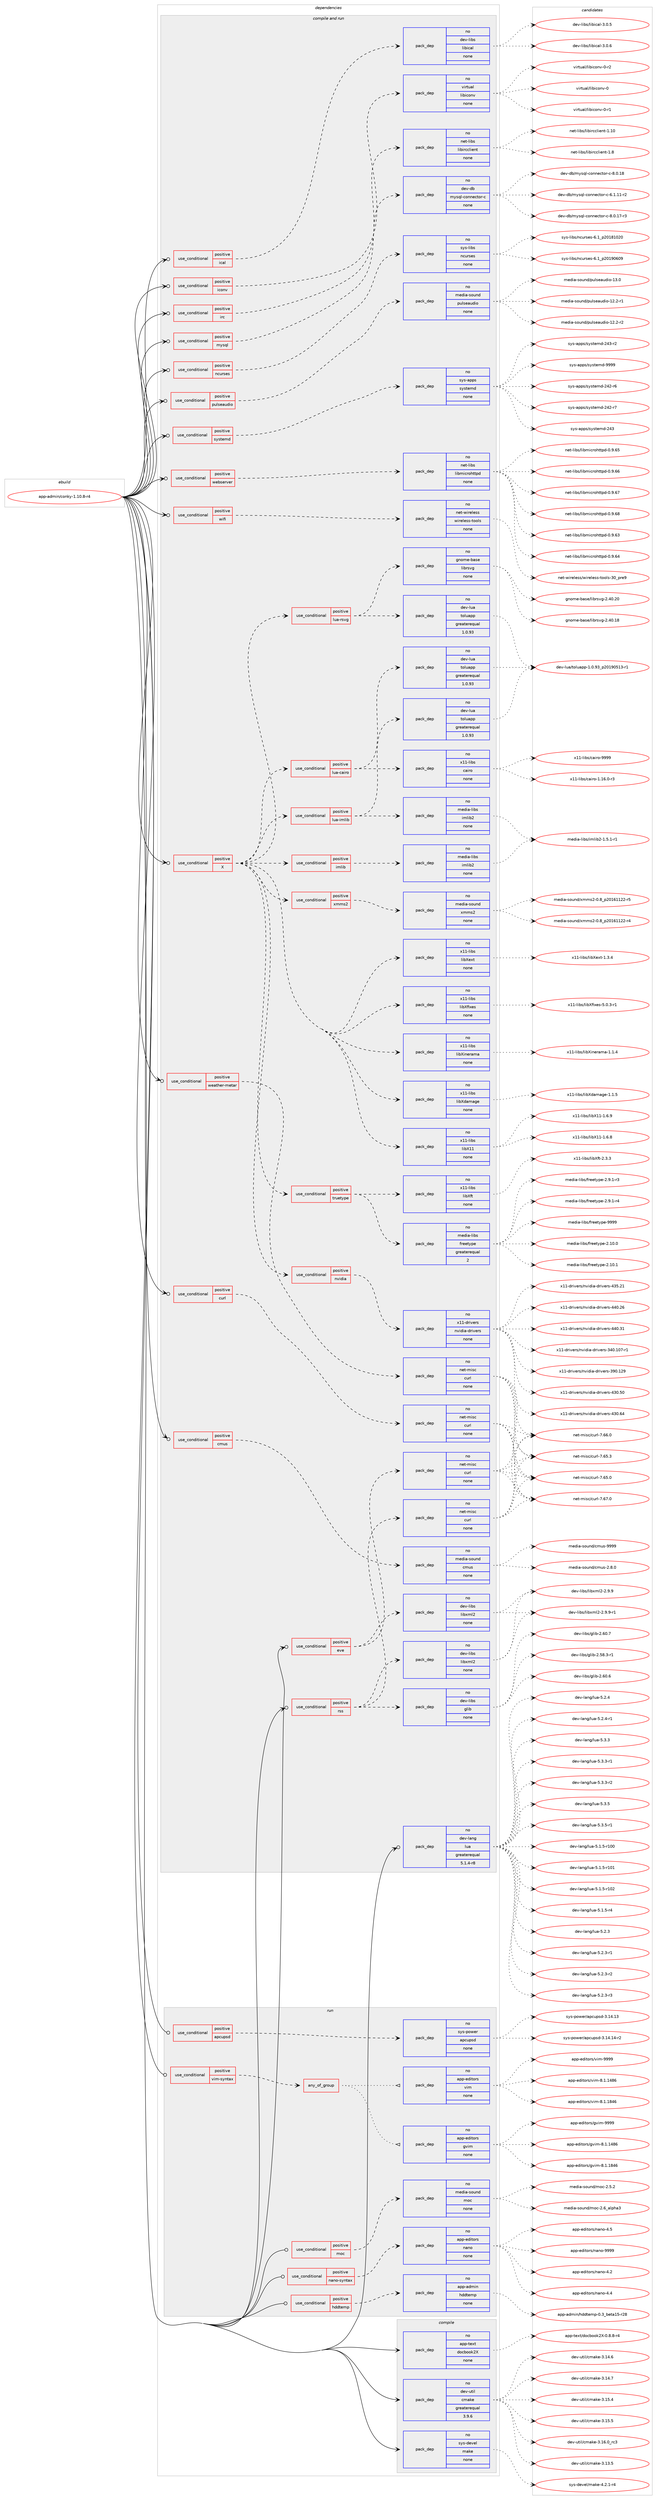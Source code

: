digraph prolog {

# *************
# Graph options
# *************

newrank=true;
concentrate=true;
compound=true;
graph [rankdir=LR,fontname=Helvetica,fontsize=10,ranksep=1.5];#, ranksep=2.5, nodesep=0.2];
edge  [arrowhead=vee];
node  [fontname=Helvetica,fontsize=10];

# **********
# The ebuild
# **********

subgraph cluster_leftcol {
color=gray;
rank=same;
label=<<i>ebuild</i>>;
id [label="app-admin/conky-1.10.8-r4", color=red, width=4, href="../app-admin/conky-1.10.8-r4.svg"];
}

# ****************
# The dependencies
# ****************

subgraph cluster_midcol {
color=gray;
label=<<i>dependencies</i>>;
subgraph cluster_compile {
fillcolor="#eeeeee";
style=filled;
label=<<i>compile</i>>;
subgraph pack346598 {
dependency465813 [label=<<TABLE BORDER="0" CELLBORDER="1" CELLSPACING="0" CELLPADDING="4" WIDTH="220"><TR><TD ROWSPAN="6" CELLPADDING="30">pack_dep</TD></TR><TR><TD WIDTH="110">no</TD></TR><TR><TD>app-text</TD></TR><TR><TD>docbook2X</TD></TR><TR><TD>none</TD></TR><TR><TD></TD></TR></TABLE>>, shape=none, color=blue];
}
id:e -> dependency465813:w [weight=20,style="solid",arrowhead="vee"];
subgraph pack346599 {
dependency465814 [label=<<TABLE BORDER="0" CELLBORDER="1" CELLSPACING="0" CELLPADDING="4" WIDTH="220"><TR><TD ROWSPAN="6" CELLPADDING="30">pack_dep</TD></TR><TR><TD WIDTH="110">no</TD></TR><TR><TD>dev-util</TD></TR><TR><TD>cmake</TD></TR><TR><TD>greaterequal</TD></TR><TR><TD>3.9.6</TD></TR></TABLE>>, shape=none, color=blue];
}
id:e -> dependency465814:w [weight=20,style="solid",arrowhead="vee"];
subgraph pack346600 {
dependency465815 [label=<<TABLE BORDER="0" CELLBORDER="1" CELLSPACING="0" CELLPADDING="4" WIDTH="220"><TR><TD ROWSPAN="6" CELLPADDING="30">pack_dep</TD></TR><TR><TD WIDTH="110">no</TD></TR><TR><TD>sys-devel</TD></TR><TR><TD>make</TD></TR><TR><TD>none</TD></TR><TR><TD></TD></TR></TABLE>>, shape=none, color=blue];
}
id:e -> dependency465815:w [weight=20,style="solid",arrowhead="vee"];
}
subgraph cluster_compileandrun {
fillcolor="#eeeeee";
style=filled;
label=<<i>compile and run</i>>;
subgraph cond110745 {
dependency465816 [label=<<TABLE BORDER="0" CELLBORDER="1" CELLSPACING="0" CELLPADDING="4"><TR><TD ROWSPAN="3" CELLPADDING="10">use_conditional</TD></TR><TR><TD>positive</TD></TR><TR><TD>X</TD></TR></TABLE>>, shape=none, color=red];
subgraph cond110746 {
dependency465817 [label=<<TABLE BORDER="0" CELLBORDER="1" CELLSPACING="0" CELLPADDING="4"><TR><TD ROWSPAN="3" CELLPADDING="10">use_conditional</TD></TR><TR><TD>positive</TD></TR><TR><TD>imlib</TD></TR></TABLE>>, shape=none, color=red];
subgraph pack346601 {
dependency465818 [label=<<TABLE BORDER="0" CELLBORDER="1" CELLSPACING="0" CELLPADDING="4" WIDTH="220"><TR><TD ROWSPAN="6" CELLPADDING="30">pack_dep</TD></TR><TR><TD WIDTH="110">no</TD></TR><TR><TD>media-libs</TD></TR><TR><TD>imlib2</TD></TR><TR><TD>none</TD></TR><TR><TD></TD></TR></TABLE>>, shape=none, color=blue];
}
dependency465817:e -> dependency465818:w [weight=20,style="dashed",arrowhead="vee"];
}
dependency465816:e -> dependency465817:w [weight=20,style="dashed",arrowhead="vee"];
subgraph cond110747 {
dependency465819 [label=<<TABLE BORDER="0" CELLBORDER="1" CELLSPACING="0" CELLPADDING="4"><TR><TD ROWSPAN="3" CELLPADDING="10">use_conditional</TD></TR><TR><TD>positive</TD></TR><TR><TD>lua-cairo</TD></TR></TABLE>>, shape=none, color=red];
subgraph pack346602 {
dependency465820 [label=<<TABLE BORDER="0" CELLBORDER="1" CELLSPACING="0" CELLPADDING="4" WIDTH="220"><TR><TD ROWSPAN="6" CELLPADDING="30">pack_dep</TD></TR><TR><TD WIDTH="110">no</TD></TR><TR><TD>dev-lua</TD></TR><TR><TD>toluapp</TD></TR><TR><TD>greaterequal</TD></TR><TR><TD>1.0.93</TD></TR></TABLE>>, shape=none, color=blue];
}
dependency465819:e -> dependency465820:w [weight=20,style="dashed",arrowhead="vee"];
subgraph pack346603 {
dependency465821 [label=<<TABLE BORDER="0" CELLBORDER="1" CELLSPACING="0" CELLPADDING="4" WIDTH="220"><TR><TD ROWSPAN="6" CELLPADDING="30">pack_dep</TD></TR><TR><TD WIDTH="110">no</TD></TR><TR><TD>x11-libs</TD></TR><TR><TD>cairo</TD></TR><TR><TD>none</TD></TR><TR><TD></TD></TR></TABLE>>, shape=none, color=blue];
}
dependency465819:e -> dependency465821:w [weight=20,style="dashed",arrowhead="vee"];
}
dependency465816:e -> dependency465819:w [weight=20,style="dashed",arrowhead="vee"];
subgraph cond110748 {
dependency465822 [label=<<TABLE BORDER="0" CELLBORDER="1" CELLSPACING="0" CELLPADDING="4"><TR><TD ROWSPAN="3" CELLPADDING="10">use_conditional</TD></TR><TR><TD>positive</TD></TR><TR><TD>lua-imlib</TD></TR></TABLE>>, shape=none, color=red];
subgraph pack346604 {
dependency465823 [label=<<TABLE BORDER="0" CELLBORDER="1" CELLSPACING="0" CELLPADDING="4" WIDTH="220"><TR><TD ROWSPAN="6" CELLPADDING="30">pack_dep</TD></TR><TR><TD WIDTH="110">no</TD></TR><TR><TD>dev-lua</TD></TR><TR><TD>toluapp</TD></TR><TR><TD>greaterequal</TD></TR><TR><TD>1.0.93</TD></TR></TABLE>>, shape=none, color=blue];
}
dependency465822:e -> dependency465823:w [weight=20,style="dashed",arrowhead="vee"];
subgraph pack346605 {
dependency465824 [label=<<TABLE BORDER="0" CELLBORDER="1" CELLSPACING="0" CELLPADDING="4" WIDTH="220"><TR><TD ROWSPAN="6" CELLPADDING="30">pack_dep</TD></TR><TR><TD WIDTH="110">no</TD></TR><TR><TD>media-libs</TD></TR><TR><TD>imlib2</TD></TR><TR><TD>none</TD></TR><TR><TD></TD></TR></TABLE>>, shape=none, color=blue];
}
dependency465822:e -> dependency465824:w [weight=20,style="dashed",arrowhead="vee"];
}
dependency465816:e -> dependency465822:w [weight=20,style="dashed",arrowhead="vee"];
subgraph cond110749 {
dependency465825 [label=<<TABLE BORDER="0" CELLBORDER="1" CELLSPACING="0" CELLPADDING="4"><TR><TD ROWSPAN="3" CELLPADDING="10">use_conditional</TD></TR><TR><TD>positive</TD></TR><TR><TD>lua-rsvg</TD></TR></TABLE>>, shape=none, color=red];
subgraph pack346606 {
dependency465826 [label=<<TABLE BORDER="0" CELLBORDER="1" CELLSPACING="0" CELLPADDING="4" WIDTH="220"><TR><TD ROWSPAN="6" CELLPADDING="30">pack_dep</TD></TR><TR><TD WIDTH="110">no</TD></TR><TR><TD>dev-lua</TD></TR><TR><TD>toluapp</TD></TR><TR><TD>greaterequal</TD></TR><TR><TD>1.0.93</TD></TR></TABLE>>, shape=none, color=blue];
}
dependency465825:e -> dependency465826:w [weight=20,style="dashed",arrowhead="vee"];
subgraph pack346607 {
dependency465827 [label=<<TABLE BORDER="0" CELLBORDER="1" CELLSPACING="0" CELLPADDING="4" WIDTH="220"><TR><TD ROWSPAN="6" CELLPADDING="30">pack_dep</TD></TR><TR><TD WIDTH="110">no</TD></TR><TR><TD>gnome-base</TD></TR><TR><TD>librsvg</TD></TR><TR><TD>none</TD></TR><TR><TD></TD></TR></TABLE>>, shape=none, color=blue];
}
dependency465825:e -> dependency465827:w [weight=20,style="dashed",arrowhead="vee"];
}
dependency465816:e -> dependency465825:w [weight=20,style="dashed",arrowhead="vee"];
subgraph cond110750 {
dependency465828 [label=<<TABLE BORDER="0" CELLBORDER="1" CELLSPACING="0" CELLPADDING="4"><TR><TD ROWSPAN="3" CELLPADDING="10">use_conditional</TD></TR><TR><TD>positive</TD></TR><TR><TD>nvidia</TD></TR></TABLE>>, shape=none, color=red];
subgraph pack346608 {
dependency465829 [label=<<TABLE BORDER="0" CELLBORDER="1" CELLSPACING="0" CELLPADDING="4" WIDTH="220"><TR><TD ROWSPAN="6" CELLPADDING="30">pack_dep</TD></TR><TR><TD WIDTH="110">no</TD></TR><TR><TD>x11-drivers</TD></TR><TR><TD>nvidia-drivers</TD></TR><TR><TD>none</TD></TR><TR><TD></TD></TR></TABLE>>, shape=none, color=blue];
}
dependency465828:e -> dependency465829:w [weight=20,style="dashed",arrowhead="vee"];
}
dependency465816:e -> dependency465828:w [weight=20,style="dashed",arrowhead="vee"];
subgraph cond110751 {
dependency465830 [label=<<TABLE BORDER="0" CELLBORDER="1" CELLSPACING="0" CELLPADDING="4"><TR><TD ROWSPAN="3" CELLPADDING="10">use_conditional</TD></TR><TR><TD>positive</TD></TR><TR><TD>truetype</TD></TR></TABLE>>, shape=none, color=red];
subgraph pack346609 {
dependency465831 [label=<<TABLE BORDER="0" CELLBORDER="1" CELLSPACING="0" CELLPADDING="4" WIDTH="220"><TR><TD ROWSPAN="6" CELLPADDING="30">pack_dep</TD></TR><TR><TD WIDTH="110">no</TD></TR><TR><TD>x11-libs</TD></TR><TR><TD>libXft</TD></TR><TR><TD>none</TD></TR><TR><TD></TD></TR></TABLE>>, shape=none, color=blue];
}
dependency465830:e -> dependency465831:w [weight=20,style="dashed",arrowhead="vee"];
subgraph pack346610 {
dependency465832 [label=<<TABLE BORDER="0" CELLBORDER="1" CELLSPACING="0" CELLPADDING="4" WIDTH="220"><TR><TD ROWSPAN="6" CELLPADDING="30">pack_dep</TD></TR><TR><TD WIDTH="110">no</TD></TR><TR><TD>media-libs</TD></TR><TR><TD>freetype</TD></TR><TR><TD>greaterequal</TD></TR><TR><TD>2</TD></TR></TABLE>>, shape=none, color=blue];
}
dependency465830:e -> dependency465832:w [weight=20,style="dashed",arrowhead="vee"];
}
dependency465816:e -> dependency465830:w [weight=20,style="dashed",arrowhead="vee"];
subgraph pack346611 {
dependency465833 [label=<<TABLE BORDER="0" CELLBORDER="1" CELLSPACING="0" CELLPADDING="4" WIDTH="220"><TR><TD ROWSPAN="6" CELLPADDING="30">pack_dep</TD></TR><TR><TD WIDTH="110">no</TD></TR><TR><TD>x11-libs</TD></TR><TR><TD>libX11</TD></TR><TR><TD>none</TD></TR><TR><TD></TD></TR></TABLE>>, shape=none, color=blue];
}
dependency465816:e -> dependency465833:w [weight=20,style="dashed",arrowhead="vee"];
subgraph pack346612 {
dependency465834 [label=<<TABLE BORDER="0" CELLBORDER="1" CELLSPACING="0" CELLPADDING="4" WIDTH="220"><TR><TD ROWSPAN="6" CELLPADDING="30">pack_dep</TD></TR><TR><TD WIDTH="110">no</TD></TR><TR><TD>x11-libs</TD></TR><TR><TD>libXdamage</TD></TR><TR><TD>none</TD></TR><TR><TD></TD></TR></TABLE>>, shape=none, color=blue];
}
dependency465816:e -> dependency465834:w [weight=20,style="dashed",arrowhead="vee"];
subgraph pack346613 {
dependency465835 [label=<<TABLE BORDER="0" CELLBORDER="1" CELLSPACING="0" CELLPADDING="4" WIDTH="220"><TR><TD ROWSPAN="6" CELLPADDING="30">pack_dep</TD></TR><TR><TD WIDTH="110">no</TD></TR><TR><TD>x11-libs</TD></TR><TR><TD>libXinerama</TD></TR><TR><TD>none</TD></TR><TR><TD></TD></TR></TABLE>>, shape=none, color=blue];
}
dependency465816:e -> dependency465835:w [weight=20,style="dashed",arrowhead="vee"];
subgraph pack346614 {
dependency465836 [label=<<TABLE BORDER="0" CELLBORDER="1" CELLSPACING="0" CELLPADDING="4" WIDTH="220"><TR><TD ROWSPAN="6" CELLPADDING="30">pack_dep</TD></TR><TR><TD WIDTH="110">no</TD></TR><TR><TD>x11-libs</TD></TR><TR><TD>libXfixes</TD></TR><TR><TD>none</TD></TR><TR><TD></TD></TR></TABLE>>, shape=none, color=blue];
}
dependency465816:e -> dependency465836:w [weight=20,style="dashed",arrowhead="vee"];
subgraph pack346615 {
dependency465837 [label=<<TABLE BORDER="0" CELLBORDER="1" CELLSPACING="0" CELLPADDING="4" WIDTH="220"><TR><TD ROWSPAN="6" CELLPADDING="30">pack_dep</TD></TR><TR><TD WIDTH="110">no</TD></TR><TR><TD>x11-libs</TD></TR><TR><TD>libXext</TD></TR><TR><TD>none</TD></TR><TR><TD></TD></TR></TABLE>>, shape=none, color=blue];
}
dependency465816:e -> dependency465837:w [weight=20,style="dashed",arrowhead="vee"];
subgraph cond110752 {
dependency465838 [label=<<TABLE BORDER="0" CELLBORDER="1" CELLSPACING="0" CELLPADDING="4"><TR><TD ROWSPAN="3" CELLPADDING="10">use_conditional</TD></TR><TR><TD>positive</TD></TR><TR><TD>xmms2</TD></TR></TABLE>>, shape=none, color=red];
subgraph pack346616 {
dependency465839 [label=<<TABLE BORDER="0" CELLBORDER="1" CELLSPACING="0" CELLPADDING="4" WIDTH="220"><TR><TD ROWSPAN="6" CELLPADDING="30">pack_dep</TD></TR><TR><TD WIDTH="110">no</TD></TR><TR><TD>media-sound</TD></TR><TR><TD>xmms2</TD></TR><TR><TD>none</TD></TR><TR><TD></TD></TR></TABLE>>, shape=none, color=blue];
}
dependency465838:e -> dependency465839:w [weight=20,style="dashed",arrowhead="vee"];
}
dependency465816:e -> dependency465838:w [weight=20,style="dashed",arrowhead="vee"];
}
id:e -> dependency465816:w [weight=20,style="solid",arrowhead="odotvee"];
subgraph cond110753 {
dependency465840 [label=<<TABLE BORDER="0" CELLBORDER="1" CELLSPACING="0" CELLPADDING="4"><TR><TD ROWSPAN="3" CELLPADDING="10">use_conditional</TD></TR><TR><TD>positive</TD></TR><TR><TD>cmus</TD></TR></TABLE>>, shape=none, color=red];
subgraph pack346617 {
dependency465841 [label=<<TABLE BORDER="0" CELLBORDER="1" CELLSPACING="0" CELLPADDING="4" WIDTH="220"><TR><TD ROWSPAN="6" CELLPADDING="30">pack_dep</TD></TR><TR><TD WIDTH="110">no</TD></TR><TR><TD>media-sound</TD></TR><TR><TD>cmus</TD></TR><TR><TD>none</TD></TR><TR><TD></TD></TR></TABLE>>, shape=none, color=blue];
}
dependency465840:e -> dependency465841:w [weight=20,style="dashed",arrowhead="vee"];
}
id:e -> dependency465840:w [weight=20,style="solid",arrowhead="odotvee"];
subgraph cond110754 {
dependency465842 [label=<<TABLE BORDER="0" CELLBORDER="1" CELLSPACING="0" CELLPADDING="4"><TR><TD ROWSPAN="3" CELLPADDING="10">use_conditional</TD></TR><TR><TD>positive</TD></TR><TR><TD>curl</TD></TR></TABLE>>, shape=none, color=red];
subgraph pack346618 {
dependency465843 [label=<<TABLE BORDER="0" CELLBORDER="1" CELLSPACING="0" CELLPADDING="4" WIDTH="220"><TR><TD ROWSPAN="6" CELLPADDING="30">pack_dep</TD></TR><TR><TD WIDTH="110">no</TD></TR><TR><TD>net-misc</TD></TR><TR><TD>curl</TD></TR><TR><TD>none</TD></TR><TR><TD></TD></TR></TABLE>>, shape=none, color=blue];
}
dependency465842:e -> dependency465843:w [weight=20,style="dashed",arrowhead="vee"];
}
id:e -> dependency465842:w [weight=20,style="solid",arrowhead="odotvee"];
subgraph cond110755 {
dependency465844 [label=<<TABLE BORDER="0" CELLBORDER="1" CELLSPACING="0" CELLPADDING="4"><TR><TD ROWSPAN="3" CELLPADDING="10">use_conditional</TD></TR><TR><TD>positive</TD></TR><TR><TD>eve</TD></TR></TABLE>>, shape=none, color=red];
subgraph pack346619 {
dependency465845 [label=<<TABLE BORDER="0" CELLBORDER="1" CELLSPACING="0" CELLPADDING="4" WIDTH="220"><TR><TD ROWSPAN="6" CELLPADDING="30">pack_dep</TD></TR><TR><TD WIDTH="110">no</TD></TR><TR><TD>net-misc</TD></TR><TR><TD>curl</TD></TR><TR><TD>none</TD></TR><TR><TD></TD></TR></TABLE>>, shape=none, color=blue];
}
dependency465844:e -> dependency465845:w [weight=20,style="dashed",arrowhead="vee"];
subgraph pack346620 {
dependency465846 [label=<<TABLE BORDER="0" CELLBORDER="1" CELLSPACING="0" CELLPADDING="4" WIDTH="220"><TR><TD ROWSPAN="6" CELLPADDING="30">pack_dep</TD></TR><TR><TD WIDTH="110">no</TD></TR><TR><TD>dev-libs</TD></TR><TR><TD>libxml2</TD></TR><TR><TD>none</TD></TR><TR><TD></TD></TR></TABLE>>, shape=none, color=blue];
}
dependency465844:e -> dependency465846:w [weight=20,style="dashed",arrowhead="vee"];
}
id:e -> dependency465844:w [weight=20,style="solid",arrowhead="odotvee"];
subgraph cond110756 {
dependency465847 [label=<<TABLE BORDER="0" CELLBORDER="1" CELLSPACING="0" CELLPADDING="4"><TR><TD ROWSPAN="3" CELLPADDING="10">use_conditional</TD></TR><TR><TD>positive</TD></TR><TR><TD>ical</TD></TR></TABLE>>, shape=none, color=red];
subgraph pack346621 {
dependency465848 [label=<<TABLE BORDER="0" CELLBORDER="1" CELLSPACING="0" CELLPADDING="4" WIDTH="220"><TR><TD ROWSPAN="6" CELLPADDING="30">pack_dep</TD></TR><TR><TD WIDTH="110">no</TD></TR><TR><TD>dev-libs</TD></TR><TR><TD>libical</TD></TR><TR><TD>none</TD></TR><TR><TD></TD></TR></TABLE>>, shape=none, color=blue];
}
dependency465847:e -> dependency465848:w [weight=20,style="dashed",arrowhead="vee"];
}
id:e -> dependency465847:w [weight=20,style="solid",arrowhead="odotvee"];
subgraph cond110757 {
dependency465849 [label=<<TABLE BORDER="0" CELLBORDER="1" CELLSPACING="0" CELLPADDING="4"><TR><TD ROWSPAN="3" CELLPADDING="10">use_conditional</TD></TR><TR><TD>positive</TD></TR><TR><TD>iconv</TD></TR></TABLE>>, shape=none, color=red];
subgraph pack346622 {
dependency465850 [label=<<TABLE BORDER="0" CELLBORDER="1" CELLSPACING="0" CELLPADDING="4" WIDTH="220"><TR><TD ROWSPAN="6" CELLPADDING="30">pack_dep</TD></TR><TR><TD WIDTH="110">no</TD></TR><TR><TD>virtual</TD></TR><TR><TD>libiconv</TD></TR><TR><TD>none</TD></TR><TR><TD></TD></TR></TABLE>>, shape=none, color=blue];
}
dependency465849:e -> dependency465850:w [weight=20,style="dashed",arrowhead="vee"];
}
id:e -> dependency465849:w [weight=20,style="solid",arrowhead="odotvee"];
subgraph cond110758 {
dependency465851 [label=<<TABLE BORDER="0" CELLBORDER="1" CELLSPACING="0" CELLPADDING="4"><TR><TD ROWSPAN="3" CELLPADDING="10">use_conditional</TD></TR><TR><TD>positive</TD></TR><TR><TD>irc</TD></TR></TABLE>>, shape=none, color=red];
subgraph pack346623 {
dependency465852 [label=<<TABLE BORDER="0" CELLBORDER="1" CELLSPACING="0" CELLPADDING="4" WIDTH="220"><TR><TD ROWSPAN="6" CELLPADDING="30">pack_dep</TD></TR><TR><TD WIDTH="110">no</TD></TR><TR><TD>net-libs</TD></TR><TR><TD>libircclient</TD></TR><TR><TD>none</TD></TR><TR><TD></TD></TR></TABLE>>, shape=none, color=blue];
}
dependency465851:e -> dependency465852:w [weight=20,style="dashed",arrowhead="vee"];
}
id:e -> dependency465851:w [weight=20,style="solid",arrowhead="odotvee"];
subgraph cond110759 {
dependency465853 [label=<<TABLE BORDER="0" CELLBORDER="1" CELLSPACING="0" CELLPADDING="4"><TR><TD ROWSPAN="3" CELLPADDING="10">use_conditional</TD></TR><TR><TD>positive</TD></TR><TR><TD>mysql</TD></TR></TABLE>>, shape=none, color=red];
subgraph pack346624 {
dependency465854 [label=<<TABLE BORDER="0" CELLBORDER="1" CELLSPACING="0" CELLPADDING="4" WIDTH="220"><TR><TD ROWSPAN="6" CELLPADDING="30">pack_dep</TD></TR><TR><TD WIDTH="110">no</TD></TR><TR><TD>dev-db</TD></TR><TR><TD>mysql-connector-c</TD></TR><TR><TD>none</TD></TR><TR><TD></TD></TR></TABLE>>, shape=none, color=blue];
}
dependency465853:e -> dependency465854:w [weight=20,style="dashed",arrowhead="vee"];
}
id:e -> dependency465853:w [weight=20,style="solid",arrowhead="odotvee"];
subgraph cond110760 {
dependency465855 [label=<<TABLE BORDER="0" CELLBORDER="1" CELLSPACING="0" CELLPADDING="4"><TR><TD ROWSPAN="3" CELLPADDING="10">use_conditional</TD></TR><TR><TD>positive</TD></TR><TR><TD>ncurses</TD></TR></TABLE>>, shape=none, color=red];
subgraph pack346625 {
dependency465856 [label=<<TABLE BORDER="0" CELLBORDER="1" CELLSPACING="0" CELLPADDING="4" WIDTH="220"><TR><TD ROWSPAN="6" CELLPADDING="30">pack_dep</TD></TR><TR><TD WIDTH="110">no</TD></TR><TR><TD>sys-libs</TD></TR><TR><TD>ncurses</TD></TR><TR><TD>none</TD></TR><TR><TD></TD></TR></TABLE>>, shape=none, color=blue];
}
dependency465855:e -> dependency465856:w [weight=20,style="dashed",arrowhead="vee"];
}
id:e -> dependency465855:w [weight=20,style="solid",arrowhead="odotvee"];
subgraph cond110761 {
dependency465857 [label=<<TABLE BORDER="0" CELLBORDER="1" CELLSPACING="0" CELLPADDING="4"><TR><TD ROWSPAN="3" CELLPADDING="10">use_conditional</TD></TR><TR><TD>positive</TD></TR><TR><TD>pulseaudio</TD></TR></TABLE>>, shape=none, color=red];
subgraph pack346626 {
dependency465858 [label=<<TABLE BORDER="0" CELLBORDER="1" CELLSPACING="0" CELLPADDING="4" WIDTH="220"><TR><TD ROWSPAN="6" CELLPADDING="30">pack_dep</TD></TR><TR><TD WIDTH="110">no</TD></TR><TR><TD>media-sound</TD></TR><TR><TD>pulseaudio</TD></TR><TR><TD>none</TD></TR><TR><TD></TD></TR></TABLE>>, shape=none, color=blue];
}
dependency465857:e -> dependency465858:w [weight=20,style="dashed",arrowhead="vee"];
}
id:e -> dependency465857:w [weight=20,style="solid",arrowhead="odotvee"];
subgraph cond110762 {
dependency465859 [label=<<TABLE BORDER="0" CELLBORDER="1" CELLSPACING="0" CELLPADDING="4"><TR><TD ROWSPAN="3" CELLPADDING="10">use_conditional</TD></TR><TR><TD>positive</TD></TR><TR><TD>rss</TD></TR></TABLE>>, shape=none, color=red];
subgraph pack346627 {
dependency465860 [label=<<TABLE BORDER="0" CELLBORDER="1" CELLSPACING="0" CELLPADDING="4" WIDTH="220"><TR><TD ROWSPAN="6" CELLPADDING="30">pack_dep</TD></TR><TR><TD WIDTH="110">no</TD></TR><TR><TD>dev-libs</TD></TR><TR><TD>libxml2</TD></TR><TR><TD>none</TD></TR><TR><TD></TD></TR></TABLE>>, shape=none, color=blue];
}
dependency465859:e -> dependency465860:w [weight=20,style="dashed",arrowhead="vee"];
subgraph pack346628 {
dependency465861 [label=<<TABLE BORDER="0" CELLBORDER="1" CELLSPACING="0" CELLPADDING="4" WIDTH="220"><TR><TD ROWSPAN="6" CELLPADDING="30">pack_dep</TD></TR><TR><TD WIDTH="110">no</TD></TR><TR><TD>net-misc</TD></TR><TR><TD>curl</TD></TR><TR><TD>none</TD></TR><TR><TD></TD></TR></TABLE>>, shape=none, color=blue];
}
dependency465859:e -> dependency465861:w [weight=20,style="dashed",arrowhead="vee"];
subgraph pack346629 {
dependency465862 [label=<<TABLE BORDER="0" CELLBORDER="1" CELLSPACING="0" CELLPADDING="4" WIDTH="220"><TR><TD ROWSPAN="6" CELLPADDING="30">pack_dep</TD></TR><TR><TD WIDTH="110">no</TD></TR><TR><TD>dev-libs</TD></TR><TR><TD>glib</TD></TR><TR><TD>none</TD></TR><TR><TD></TD></TR></TABLE>>, shape=none, color=blue];
}
dependency465859:e -> dependency465862:w [weight=20,style="dashed",arrowhead="vee"];
}
id:e -> dependency465859:w [weight=20,style="solid",arrowhead="odotvee"];
subgraph cond110763 {
dependency465863 [label=<<TABLE BORDER="0" CELLBORDER="1" CELLSPACING="0" CELLPADDING="4"><TR><TD ROWSPAN="3" CELLPADDING="10">use_conditional</TD></TR><TR><TD>positive</TD></TR><TR><TD>systemd</TD></TR></TABLE>>, shape=none, color=red];
subgraph pack346630 {
dependency465864 [label=<<TABLE BORDER="0" CELLBORDER="1" CELLSPACING="0" CELLPADDING="4" WIDTH="220"><TR><TD ROWSPAN="6" CELLPADDING="30">pack_dep</TD></TR><TR><TD WIDTH="110">no</TD></TR><TR><TD>sys-apps</TD></TR><TR><TD>systemd</TD></TR><TR><TD>none</TD></TR><TR><TD></TD></TR></TABLE>>, shape=none, color=blue];
}
dependency465863:e -> dependency465864:w [weight=20,style="dashed",arrowhead="vee"];
}
id:e -> dependency465863:w [weight=20,style="solid",arrowhead="odotvee"];
subgraph cond110764 {
dependency465865 [label=<<TABLE BORDER="0" CELLBORDER="1" CELLSPACING="0" CELLPADDING="4"><TR><TD ROWSPAN="3" CELLPADDING="10">use_conditional</TD></TR><TR><TD>positive</TD></TR><TR><TD>weather-metar</TD></TR></TABLE>>, shape=none, color=red];
subgraph pack346631 {
dependency465866 [label=<<TABLE BORDER="0" CELLBORDER="1" CELLSPACING="0" CELLPADDING="4" WIDTH="220"><TR><TD ROWSPAN="6" CELLPADDING="30">pack_dep</TD></TR><TR><TD WIDTH="110">no</TD></TR><TR><TD>net-misc</TD></TR><TR><TD>curl</TD></TR><TR><TD>none</TD></TR><TR><TD></TD></TR></TABLE>>, shape=none, color=blue];
}
dependency465865:e -> dependency465866:w [weight=20,style="dashed",arrowhead="vee"];
}
id:e -> dependency465865:w [weight=20,style="solid",arrowhead="odotvee"];
subgraph cond110765 {
dependency465867 [label=<<TABLE BORDER="0" CELLBORDER="1" CELLSPACING="0" CELLPADDING="4"><TR><TD ROWSPAN="3" CELLPADDING="10">use_conditional</TD></TR><TR><TD>positive</TD></TR><TR><TD>webserver</TD></TR></TABLE>>, shape=none, color=red];
subgraph pack346632 {
dependency465868 [label=<<TABLE BORDER="0" CELLBORDER="1" CELLSPACING="0" CELLPADDING="4" WIDTH="220"><TR><TD ROWSPAN="6" CELLPADDING="30">pack_dep</TD></TR><TR><TD WIDTH="110">no</TD></TR><TR><TD>net-libs</TD></TR><TR><TD>libmicrohttpd</TD></TR><TR><TD>none</TD></TR><TR><TD></TD></TR></TABLE>>, shape=none, color=blue];
}
dependency465867:e -> dependency465868:w [weight=20,style="dashed",arrowhead="vee"];
}
id:e -> dependency465867:w [weight=20,style="solid",arrowhead="odotvee"];
subgraph cond110766 {
dependency465869 [label=<<TABLE BORDER="0" CELLBORDER="1" CELLSPACING="0" CELLPADDING="4"><TR><TD ROWSPAN="3" CELLPADDING="10">use_conditional</TD></TR><TR><TD>positive</TD></TR><TR><TD>wifi</TD></TR></TABLE>>, shape=none, color=red];
subgraph pack346633 {
dependency465870 [label=<<TABLE BORDER="0" CELLBORDER="1" CELLSPACING="0" CELLPADDING="4" WIDTH="220"><TR><TD ROWSPAN="6" CELLPADDING="30">pack_dep</TD></TR><TR><TD WIDTH="110">no</TD></TR><TR><TD>net-wireless</TD></TR><TR><TD>wireless-tools</TD></TR><TR><TD>none</TD></TR><TR><TD></TD></TR></TABLE>>, shape=none, color=blue];
}
dependency465869:e -> dependency465870:w [weight=20,style="dashed",arrowhead="vee"];
}
id:e -> dependency465869:w [weight=20,style="solid",arrowhead="odotvee"];
subgraph pack346634 {
dependency465871 [label=<<TABLE BORDER="0" CELLBORDER="1" CELLSPACING="0" CELLPADDING="4" WIDTH="220"><TR><TD ROWSPAN="6" CELLPADDING="30">pack_dep</TD></TR><TR><TD WIDTH="110">no</TD></TR><TR><TD>dev-lang</TD></TR><TR><TD>lua</TD></TR><TR><TD>greaterequal</TD></TR><TR><TD>5.1.4-r8</TD></TR></TABLE>>, shape=none, color=blue];
}
id:e -> dependency465871:w [weight=20,style="solid",arrowhead="odotvee"];
}
subgraph cluster_run {
fillcolor="#eeeeee";
style=filled;
label=<<i>run</i>>;
subgraph cond110767 {
dependency465872 [label=<<TABLE BORDER="0" CELLBORDER="1" CELLSPACING="0" CELLPADDING="4"><TR><TD ROWSPAN="3" CELLPADDING="10">use_conditional</TD></TR><TR><TD>positive</TD></TR><TR><TD>apcupsd</TD></TR></TABLE>>, shape=none, color=red];
subgraph pack346635 {
dependency465873 [label=<<TABLE BORDER="0" CELLBORDER="1" CELLSPACING="0" CELLPADDING="4" WIDTH="220"><TR><TD ROWSPAN="6" CELLPADDING="30">pack_dep</TD></TR><TR><TD WIDTH="110">no</TD></TR><TR><TD>sys-power</TD></TR><TR><TD>apcupsd</TD></TR><TR><TD>none</TD></TR><TR><TD></TD></TR></TABLE>>, shape=none, color=blue];
}
dependency465872:e -> dependency465873:w [weight=20,style="dashed",arrowhead="vee"];
}
id:e -> dependency465872:w [weight=20,style="solid",arrowhead="odot"];
subgraph cond110768 {
dependency465874 [label=<<TABLE BORDER="0" CELLBORDER="1" CELLSPACING="0" CELLPADDING="4"><TR><TD ROWSPAN="3" CELLPADDING="10">use_conditional</TD></TR><TR><TD>positive</TD></TR><TR><TD>hddtemp</TD></TR></TABLE>>, shape=none, color=red];
subgraph pack346636 {
dependency465875 [label=<<TABLE BORDER="0" CELLBORDER="1" CELLSPACING="0" CELLPADDING="4" WIDTH="220"><TR><TD ROWSPAN="6" CELLPADDING="30">pack_dep</TD></TR><TR><TD WIDTH="110">no</TD></TR><TR><TD>app-admin</TD></TR><TR><TD>hddtemp</TD></TR><TR><TD>none</TD></TR><TR><TD></TD></TR></TABLE>>, shape=none, color=blue];
}
dependency465874:e -> dependency465875:w [weight=20,style="dashed",arrowhead="vee"];
}
id:e -> dependency465874:w [weight=20,style="solid",arrowhead="odot"];
subgraph cond110769 {
dependency465876 [label=<<TABLE BORDER="0" CELLBORDER="1" CELLSPACING="0" CELLPADDING="4"><TR><TD ROWSPAN="3" CELLPADDING="10">use_conditional</TD></TR><TR><TD>positive</TD></TR><TR><TD>moc</TD></TR></TABLE>>, shape=none, color=red];
subgraph pack346637 {
dependency465877 [label=<<TABLE BORDER="0" CELLBORDER="1" CELLSPACING="0" CELLPADDING="4" WIDTH="220"><TR><TD ROWSPAN="6" CELLPADDING="30">pack_dep</TD></TR><TR><TD WIDTH="110">no</TD></TR><TR><TD>media-sound</TD></TR><TR><TD>moc</TD></TR><TR><TD>none</TD></TR><TR><TD></TD></TR></TABLE>>, shape=none, color=blue];
}
dependency465876:e -> dependency465877:w [weight=20,style="dashed",arrowhead="vee"];
}
id:e -> dependency465876:w [weight=20,style="solid",arrowhead="odot"];
subgraph cond110770 {
dependency465878 [label=<<TABLE BORDER="0" CELLBORDER="1" CELLSPACING="0" CELLPADDING="4"><TR><TD ROWSPAN="3" CELLPADDING="10">use_conditional</TD></TR><TR><TD>positive</TD></TR><TR><TD>nano-syntax</TD></TR></TABLE>>, shape=none, color=red];
subgraph pack346638 {
dependency465879 [label=<<TABLE BORDER="0" CELLBORDER="1" CELLSPACING="0" CELLPADDING="4" WIDTH="220"><TR><TD ROWSPAN="6" CELLPADDING="30">pack_dep</TD></TR><TR><TD WIDTH="110">no</TD></TR><TR><TD>app-editors</TD></TR><TR><TD>nano</TD></TR><TR><TD>none</TD></TR><TR><TD></TD></TR></TABLE>>, shape=none, color=blue];
}
dependency465878:e -> dependency465879:w [weight=20,style="dashed",arrowhead="vee"];
}
id:e -> dependency465878:w [weight=20,style="solid",arrowhead="odot"];
subgraph cond110771 {
dependency465880 [label=<<TABLE BORDER="0" CELLBORDER="1" CELLSPACING="0" CELLPADDING="4"><TR><TD ROWSPAN="3" CELLPADDING="10">use_conditional</TD></TR><TR><TD>positive</TD></TR><TR><TD>vim-syntax</TD></TR></TABLE>>, shape=none, color=red];
subgraph any8172 {
dependency465881 [label=<<TABLE BORDER="0" CELLBORDER="1" CELLSPACING="0" CELLPADDING="4"><TR><TD CELLPADDING="10">any_of_group</TD></TR></TABLE>>, shape=none, color=red];subgraph pack346639 {
dependency465882 [label=<<TABLE BORDER="0" CELLBORDER="1" CELLSPACING="0" CELLPADDING="4" WIDTH="220"><TR><TD ROWSPAN="6" CELLPADDING="30">pack_dep</TD></TR><TR><TD WIDTH="110">no</TD></TR><TR><TD>app-editors</TD></TR><TR><TD>vim</TD></TR><TR><TD>none</TD></TR><TR><TD></TD></TR></TABLE>>, shape=none, color=blue];
}
dependency465881:e -> dependency465882:w [weight=20,style="dotted",arrowhead="oinv"];
subgraph pack346640 {
dependency465883 [label=<<TABLE BORDER="0" CELLBORDER="1" CELLSPACING="0" CELLPADDING="4" WIDTH="220"><TR><TD ROWSPAN="6" CELLPADDING="30">pack_dep</TD></TR><TR><TD WIDTH="110">no</TD></TR><TR><TD>app-editors</TD></TR><TR><TD>gvim</TD></TR><TR><TD>none</TD></TR><TR><TD></TD></TR></TABLE>>, shape=none, color=blue];
}
dependency465881:e -> dependency465883:w [weight=20,style="dotted",arrowhead="oinv"];
}
dependency465880:e -> dependency465881:w [weight=20,style="dashed",arrowhead="vee"];
}
id:e -> dependency465880:w [weight=20,style="solid",arrowhead="odot"];
}
}

# **************
# The candidates
# **************

subgraph cluster_choices {
rank=same;
color=gray;
label=<<i>candidates</i>>;

subgraph choice346598 {
color=black;
nodesep=1;
choice971121124511610112011647100111999811111110750884548465646564511452 [label="app-text/docbook2X-0.8.8-r4", color=red, width=4,href="../app-text/docbook2X-0.8.8-r4.svg"];
dependency465813:e -> choice971121124511610112011647100111999811111110750884548465646564511452:w [style=dotted,weight="100"];
}
subgraph choice346599 {
color=black;
nodesep=1;
choice1001011184511711610510847991099710710145514649514653 [label="dev-util/cmake-3.13.5", color=red, width=4,href="../dev-util/cmake-3.13.5.svg"];
choice1001011184511711610510847991099710710145514649524654 [label="dev-util/cmake-3.14.6", color=red, width=4,href="../dev-util/cmake-3.14.6.svg"];
choice1001011184511711610510847991099710710145514649524655 [label="dev-util/cmake-3.14.7", color=red, width=4,href="../dev-util/cmake-3.14.7.svg"];
choice1001011184511711610510847991099710710145514649534652 [label="dev-util/cmake-3.15.4", color=red, width=4,href="../dev-util/cmake-3.15.4.svg"];
choice1001011184511711610510847991099710710145514649534653 [label="dev-util/cmake-3.15.5", color=red, width=4,href="../dev-util/cmake-3.15.5.svg"];
choice1001011184511711610510847991099710710145514649544648951149951 [label="dev-util/cmake-3.16.0_rc3", color=red, width=4,href="../dev-util/cmake-3.16.0_rc3.svg"];
dependency465814:e -> choice1001011184511711610510847991099710710145514649514653:w [style=dotted,weight="100"];
dependency465814:e -> choice1001011184511711610510847991099710710145514649524654:w [style=dotted,weight="100"];
dependency465814:e -> choice1001011184511711610510847991099710710145514649524655:w [style=dotted,weight="100"];
dependency465814:e -> choice1001011184511711610510847991099710710145514649534652:w [style=dotted,weight="100"];
dependency465814:e -> choice1001011184511711610510847991099710710145514649534653:w [style=dotted,weight="100"];
dependency465814:e -> choice1001011184511711610510847991099710710145514649544648951149951:w [style=dotted,weight="100"];
}
subgraph choice346600 {
color=black;
nodesep=1;
choice1151211154510010111810110847109971071014552465046494511452 [label="sys-devel/make-4.2.1-r4", color=red, width=4,href="../sys-devel/make-4.2.1-r4.svg"];
dependency465815:e -> choice1151211154510010111810110847109971071014552465046494511452:w [style=dotted,weight="100"];
}
subgraph choice346601 {
color=black;
nodesep=1;
choice1091011001059745108105981154710510910810598504549465346494511449 [label="media-libs/imlib2-1.5.1-r1", color=red, width=4,href="../media-libs/imlib2-1.5.1-r1.svg"];
dependency465818:e -> choice1091011001059745108105981154710510910810598504549465346494511449:w [style=dotted,weight="100"];
}
subgraph choice346602 {
color=black;
nodesep=1;
choice10010111845108117974711611110811797112112454946484657519511250484957485349514511449 [label="dev-lua/toluapp-1.0.93_p20190513-r1", color=red, width=4,href="../dev-lua/toluapp-1.0.93_p20190513-r1.svg"];
dependency465820:e -> choice10010111845108117974711611110811797112112454946484657519511250484957485349514511449:w [style=dotted,weight="100"];
}
subgraph choice346603 {
color=black;
nodesep=1;
choice12049494510810598115479997105114111454946495446484511451 [label="x11-libs/cairo-1.16.0-r3", color=red, width=4,href="../x11-libs/cairo-1.16.0-r3.svg"];
choice120494945108105981154799971051141114557575757 [label="x11-libs/cairo-9999", color=red, width=4,href="../x11-libs/cairo-9999.svg"];
dependency465821:e -> choice12049494510810598115479997105114111454946495446484511451:w [style=dotted,weight="100"];
dependency465821:e -> choice120494945108105981154799971051141114557575757:w [style=dotted,weight="100"];
}
subgraph choice346604 {
color=black;
nodesep=1;
choice10010111845108117974711611110811797112112454946484657519511250484957485349514511449 [label="dev-lua/toluapp-1.0.93_p20190513-r1", color=red, width=4,href="../dev-lua/toluapp-1.0.93_p20190513-r1.svg"];
dependency465823:e -> choice10010111845108117974711611110811797112112454946484657519511250484957485349514511449:w [style=dotted,weight="100"];
}
subgraph choice346605 {
color=black;
nodesep=1;
choice1091011001059745108105981154710510910810598504549465346494511449 [label="media-libs/imlib2-1.5.1-r1", color=red, width=4,href="../media-libs/imlib2-1.5.1-r1.svg"];
dependency465824:e -> choice1091011001059745108105981154710510910810598504549465346494511449:w [style=dotted,weight="100"];
}
subgraph choice346606 {
color=black;
nodesep=1;
choice10010111845108117974711611110811797112112454946484657519511250484957485349514511449 [label="dev-lua/toluapp-1.0.93_p20190513-r1", color=red, width=4,href="../dev-lua/toluapp-1.0.93_p20190513-r1.svg"];
dependency465826:e -> choice10010111845108117974711611110811797112112454946484657519511250484957485349514511449:w [style=dotted,weight="100"];
}
subgraph choice346607 {
color=black;
nodesep=1;
choice10311011110910145989711510147108105981141151181034550465248464956 [label="gnome-base/librsvg-2.40.18", color=red, width=4,href="../gnome-base/librsvg-2.40.18.svg"];
choice10311011110910145989711510147108105981141151181034550465248465048 [label="gnome-base/librsvg-2.40.20", color=red, width=4,href="../gnome-base/librsvg-2.40.20.svg"];
dependency465827:e -> choice10311011110910145989711510147108105981141151181034550465248464956:w [style=dotted,weight="100"];
dependency465827:e -> choice10311011110910145989711510147108105981141151181034550465248465048:w [style=dotted,weight="100"];
}
subgraph choice346608 {
color=black;
nodesep=1;
choice12049494510011410511810111411547110118105100105974510011410511810111411545515248464948554511449 [label="x11-drivers/nvidia-drivers-340.107-r1", color=red, width=4,href="../x11-drivers/nvidia-drivers-340.107-r1.svg"];
choice1204949451001141051181011141154711011810510010597451001141051181011141154551574846495057 [label="x11-drivers/nvidia-drivers-390.129", color=red, width=4,href="../x11-drivers/nvidia-drivers-390.129.svg"];
choice12049494510011410511810111411547110118105100105974510011410511810111411545525148465348 [label="x11-drivers/nvidia-drivers-430.50", color=red, width=4,href="../x11-drivers/nvidia-drivers-430.50.svg"];
choice12049494510011410511810111411547110118105100105974510011410511810111411545525148465452 [label="x11-drivers/nvidia-drivers-430.64", color=red, width=4,href="../x11-drivers/nvidia-drivers-430.64.svg"];
choice12049494510011410511810111411547110118105100105974510011410511810111411545525153465049 [label="x11-drivers/nvidia-drivers-435.21", color=red, width=4,href="../x11-drivers/nvidia-drivers-435.21.svg"];
choice12049494510011410511810111411547110118105100105974510011410511810111411545525248465054 [label="x11-drivers/nvidia-drivers-440.26", color=red, width=4,href="../x11-drivers/nvidia-drivers-440.26.svg"];
choice12049494510011410511810111411547110118105100105974510011410511810111411545525248465149 [label="x11-drivers/nvidia-drivers-440.31", color=red, width=4,href="../x11-drivers/nvidia-drivers-440.31.svg"];
dependency465829:e -> choice12049494510011410511810111411547110118105100105974510011410511810111411545515248464948554511449:w [style=dotted,weight="100"];
dependency465829:e -> choice1204949451001141051181011141154711011810510010597451001141051181011141154551574846495057:w [style=dotted,weight="100"];
dependency465829:e -> choice12049494510011410511810111411547110118105100105974510011410511810111411545525148465348:w [style=dotted,weight="100"];
dependency465829:e -> choice12049494510011410511810111411547110118105100105974510011410511810111411545525148465452:w [style=dotted,weight="100"];
dependency465829:e -> choice12049494510011410511810111411547110118105100105974510011410511810111411545525153465049:w [style=dotted,weight="100"];
dependency465829:e -> choice12049494510011410511810111411547110118105100105974510011410511810111411545525248465054:w [style=dotted,weight="100"];
dependency465829:e -> choice12049494510011410511810111411547110118105100105974510011410511810111411545525248465149:w [style=dotted,weight="100"];
}
subgraph choice346609 {
color=black;
nodesep=1;
choice12049494510810598115471081059888102116455046514651 [label="x11-libs/libXft-2.3.3", color=red, width=4,href="../x11-libs/libXft-2.3.3.svg"];
dependency465831:e -> choice12049494510810598115471081059888102116455046514651:w [style=dotted,weight="100"];
}
subgraph choice346610 {
color=black;
nodesep=1;
choice1091011001059745108105981154710211410110111612111210145504649484648 [label="media-libs/freetype-2.10.0", color=red, width=4,href="../media-libs/freetype-2.10.0.svg"];
choice1091011001059745108105981154710211410110111612111210145504649484649 [label="media-libs/freetype-2.10.1", color=red, width=4,href="../media-libs/freetype-2.10.1.svg"];
choice109101100105974510810598115471021141011011161211121014550465746494511451 [label="media-libs/freetype-2.9.1-r3", color=red, width=4,href="../media-libs/freetype-2.9.1-r3.svg"];
choice109101100105974510810598115471021141011011161211121014550465746494511452 [label="media-libs/freetype-2.9.1-r4", color=red, width=4,href="../media-libs/freetype-2.9.1-r4.svg"];
choice109101100105974510810598115471021141011011161211121014557575757 [label="media-libs/freetype-9999", color=red, width=4,href="../media-libs/freetype-9999.svg"];
dependency465832:e -> choice1091011001059745108105981154710211410110111612111210145504649484648:w [style=dotted,weight="100"];
dependency465832:e -> choice1091011001059745108105981154710211410110111612111210145504649484649:w [style=dotted,weight="100"];
dependency465832:e -> choice109101100105974510810598115471021141011011161211121014550465746494511451:w [style=dotted,weight="100"];
dependency465832:e -> choice109101100105974510810598115471021141011011161211121014550465746494511452:w [style=dotted,weight="100"];
dependency465832:e -> choice109101100105974510810598115471021141011011161211121014557575757:w [style=dotted,weight="100"];
}
subgraph choice346611 {
color=black;
nodesep=1;
choice120494945108105981154710810598884949454946544656 [label="x11-libs/libX11-1.6.8", color=red, width=4,href="../x11-libs/libX11-1.6.8.svg"];
choice120494945108105981154710810598884949454946544657 [label="x11-libs/libX11-1.6.9", color=red, width=4,href="../x11-libs/libX11-1.6.9.svg"];
dependency465833:e -> choice120494945108105981154710810598884949454946544656:w [style=dotted,weight="100"];
dependency465833:e -> choice120494945108105981154710810598884949454946544657:w [style=dotted,weight="100"];
}
subgraph choice346612 {
color=black;
nodesep=1;
choice120494945108105981154710810598881009710997103101454946494653 [label="x11-libs/libXdamage-1.1.5", color=red, width=4,href="../x11-libs/libXdamage-1.1.5.svg"];
dependency465834:e -> choice120494945108105981154710810598881009710997103101454946494653:w [style=dotted,weight="100"];
}
subgraph choice346613 {
color=black;
nodesep=1;
choice120494945108105981154710810598881051101011149710997454946494652 [label="x11-libs/libXinerama-1.1.4", color=red, width=4,href="../x11-libs/libXinerama-1.1.4.svg"];
dependency465835:e -> choice120494945108105981154710810598881051101011149710997454946494652:w [style=dotted,weight="100"];
}
subgraph choice346614 {
color=black;
nodesep=1;
choice120494945108105981154710810598881021051201011154553464846514511449 [label="x11-libs/libXfixes-5.0.3-r1", color=red, width=4,href="../x11-libs/libXfixes-5.0.3-r1.svg"];
dependency465836:e -> choice120494945108105981154710810598881021051201011154553464846514511449:w [style=dotted,weight="100"];
}
subgraph choice346615 {
color=black;
nodesep=1;
choice12049494510810598115471081059888101120116454946514652 [label="x11-libs/libXext-1.3.4", color=red, width=4,href="../x11-libs/libXext-1.3.4.svg"];
dependency465837:e -> choice12049494510810598115471081059888101120116454946514652:w [style=dotted,weight="100"];
}
subgraph choice346616 {
color=black;
nodesep=1;
choice10910110010597451151111171101004712010910911550454846569511250484954494950504511452 [label="media-sound/xmms2-0.8_p20161122-r4", color=red, width=4,href="../media-sound/xmms2-0.8_p20161122-r4.svg"];
choice10910110010597451151111171101004712010910911550454846569511250484954494950504511453 [label="media-sound/xmms2-0.8_p20161122-r5", color=red, width=4,href="../media-sound/xmms2-0.8_p20161122-r5.svg"];
dependency465839:e -> choice10910110010597451151111171101004712010910911550454846569511250484954494950504511452:w [style=dotted,weight="100"];
dependency465839:e -> choice10910110010597451151111171101004712010910911550454846569511250484954494950504511453:w [style=dotted,weight="100"];
}
subgraph choice346617 {
color=black;
nodesep=1;
choice10910110010597451151111171101004799109117115455046564648 [label="media-sound/cmus-2.8.0", color=red, width=4,href="../media-sound/cmus-2.8.0.svg"];
choice109101100105974511511111711010047991091171154557575757 [label="media-sound/cmus-9999", color=red, width=4,href="../media-sound/cmus-9999.svg"];
dependency465841:e -> choice10910110010597451151111171101004799109117115455046564648:w [style=dotted,weight="100"];
dependency465841:e -> choice109101100105974511511111711010047991091171154557575757:w [style=dotted,weight="100"];
}
subgraph choice346618 {
color=black;
nodesep=1;
choice1101011164510910511599479911711410845554654534648 [label="net-misc/curl-7.65.0", color=red, width=4,href="../net-misc/curl-7.65.0.svg"];
choice1101011164510910511599479911711410845554654534651 [label="net-misc/curl-7.65.3", color=red, width=4,href="../net-misc/curl-7.65.3.svg"];
choice1101011164510910511599479911711410845554654544648 [label="net-misc/curl-7.66.0", color=red, width=4,href="../net-misc/curl-7.66.0.svg"];
choice1101011164510910511599479911711410845554654554648 [label="net-misc/curl-7.67.0", color=red, width=4,href="../net-misc/curl-7.67.0.svg"];
dependency465843:e -> choice1101011164510910511599479911711410845554654534648:w [style=dotted,weight="100"];
dependency465843:e -> choice1101011164510910511599479911711410845554654534651:w [style=dotted,weight="100"];
dependency465843:e -> choice1101011164510910511599479911711410845554654544648:w [style=dotted,weight="100"];
dependency465843:e -> choice1101011164510910511599479911711410845554654554648:w [style=dotted,weight="100"];
}
subgraph choice346619 {
color=black;
nodesep=1;
choice1101011164510910511599479911711410845554654534648 [label="net-misc/curl-7.65.0", color=red, width=4,href="../net-misc/curl-7.65.0.svg"];
choice1101011164510910511599479911711410845554654534651 [label="net-misc/curl-7.65.3", color=red, width=4,href="../net-misc/curl-7.65.3.svg"];
choice1101011164510910511599479911711410845554654544648 [label="net-misc/curl-7.66.0", color=red, width=4,href="../net-misc/curl-7.66.0.svg"];
choice1101011164510910511599479911711410845554654554648 [label="net-misc/curl-7.67.0", color=red, width=4,href="../net-misc/curl-7.67.0.svg"];
dependency465845:e -> choice1101011164510910511599479911711410845554654534648:w [style=dotted,weight="100"];
dependency465845:e -> choice1101011164510910511599479911711410845554654534651:w [style=dotted,weight="100"];
dependency465845:e -> choice1101011164510910511599479911711410845554654544648:w [style=dotted,weight="100"];
dependency465845:e -> choice1101011164510910511599479911711410845554654554648:w [style=dotted,weight="100"];
}
subgraph choice346620 {
color=black;
nodesep=1;
choice1001011184510810598115471081059812010910850455046574657 [label="dev-libs/libxml2-2.9.9", color=red, width=4,href="../dev-libs/libxml2-2.9.9.svg"];
choice10010111845108105981154710810598120109108504550465746574511449 [label="dev-libs/libxml2-2.9.9-r1", color=red, width=4,href="../dev-libs/libxml2-2.9.9-r1.svg"];
dependency465846:e -> choice1001011184510810598115471081059812010910850455046574657:w [style=dotted,weight="100"];
dependency465846:e -> choice10010111845108105981154710810598120109108504550465746574511449:w [style=dotted,weight="100"];
}
subgraph choice346621 {
color=black;
nodesep=1;
choice100101118451081059811547108105981059997108455146484653 [label="dev-libs/libical-3.0.5", color=red, width=4,href="../dev-libs/libical-3.0.5.svg"];
choice100101118451081059811547108105981059997108455146484654 [label="dev-libs/libical-3.0.6", color=red, width=4,href="../dev-libs/libical-3.0.6.svg"];
dependency465848:e -> choice100101118451081059811547108105981059997108455146484653:w [style=dotted,weight="100"];
dependency465848:e -> choice100101118451081059811547108105981059997108455146484654:w [style=dotted,weight="100"];
}
subgraph choice346622 {
color=black;
nodesep=1;
choice118105114116117971084710810598105991111101184548 [label="virtual/libiconv-0", color=red, width=4,href="../virtual/libiconv-0.svg"];
choice1181051141161179710847108105981059911111011845484511449 [label="virtual/libiconv-0-r1", color=red, width=4,href="../virtual/libiconv-0-r1.svg"];
choice1181051141161179710847108105981059911111011845484511450 [label="virtual/libiconv-0-r2", color=red, width=4,href="../virtual/libiconv-0-r2.svg"];
dependency465850:e -> choice118105114116117971084710810598105991111101184548:w [style=dotted,weight="100"];
dependency465850:e -> choice1181051141161179710847108105981059911111011845484511449:w [style=dotted,weight="100"];
dependency465850:e -> choice1181051141161179710847108105981059911111011845484511450:w [style=dotted,weight="100"];
}
subgraph choice346623 {
color=black;
nodesep=1;
choice1101011164510810598115471081059810511499991081051011101164549464948 [label="net-libs/libircclient-1.10", color=red, width=4,href="../net-libs/libircclient-1.10.svg"];
choice11010111645108105981154710810598105114999910810510111011645494656 [label="net-libs/libircclient-1.8", color=red, width=4,href="../net-libs/libircclient-1.8.svg"];
dependency465852:e -> choice1101011164510810598115471081059810511499991081051011101164549464948:w [style=dotted,weight="100"];
dependency465852:e -> choice11010111645108105981154710810598105114999910810510111011645494656:w [style=dotted,weight="100"];
}
subgraph choice346624 {
color=black;
nodesep=1;
choice1001011184510098471091211151131084599111110110101991161111144599455446494649494511450 [label="dev-db/mysql-connector-c-6.1.11-r2", color=red, width=4,href="../dev-db/mysql-connector-c-6.1.11-r2.svg"];
choice1001011184510098471091211151131084599111110110101991161111144599455646484649554511451 [label="dev-db/mysql-connector-c-8.0.17-r3", color=red, width=4,href="../dev-db/mysql-connector-c-8.0.17-r3.svg"];
choice100101118451009847109121115113108459911111011010199116111114459945564648464956 [label="dev-db/mysql-connector-c-8.0.18", color=red, width=4,href="../dev-db/mysql-connector-c-8.0.18.svg"];
dependency465854:e -> choice1001011184510098471091211151131084599111110110101991161111144599455446494649494511450:w [style=dotted,weight="100"];
dependency465854:e -> choice1001011184510098471091211151131084599111110110101991161111144599455646484649554511451:w [style=dotted,weight="100"];
dependency465854:e -> choice100101118451009847109121115113108459911111011010199116111114459945564648464956:w [style=dotted,weight="100"];
}
subgraph choice346625 {
color=black;
nodesep=1;
choice1151211154510810598115471109911711411510111545544649951125048495649485048 [label="sys-libs/ncurses-6.1_p20181020", color=red, width=4,href="../sys-libs/ncurses-6.1_p20181020.svg"];
choice1151211154510810598115471109911711411510111545544649951125048495748544857 [label="sys-libs/ncurses-6.1_p20190609", color=red, width=4,href="../sys-libs/ncurses-6.1_p20190609.svg"];
dependency465856:e -> choice1151211154510810598115471109911711411510111545544649951125048495649485048:w [style=dotted,weight="100"];
dependency465856:e -> choice1151211154510810598115471109911711411510111545544649951125048495748544857:w [style=dotted,weight="100"];
}
subgraph choice346626 {
color=black;
nodesep=1;
choice1091011001059745115111117110100471121171081151019711710010511145495046504511449 [label="media-sound/pulseaudio-12.2-r1", color=red, width=4,href="../media-sound/pulseaudio-12.2-r1.svg"];
choice1091011001059745115111117110100471121171081151019711710010511145495046504511450 [label="media-sound/pulseaudio-12.2-r2", color=red, width=4,href="../media-sound/pulseaudio-12.2-r2.svg"];
choice109101100105974511511111711010047112117108115101971171001051114549514648 [label="media-sound/pulseaudio-13.0", color=red, width=4,href="../media-sound/pulseaudio-13.0.svg"];
dependency465858:e -> choice1091011001059745115111117110100471121171081151019711710010511145495046504511449:w [style=dotted,weight="100"];
dependency465858:e -> choice1091011001059745115111117110100471121171081151019711710010511145495046504511450:w [style=dotted,weight="100"];
dependency465858:e -> choice109101100105974511511111711010047112117108115101971171001051114549514648:w [style=dotted,weight="100"];
}
subgraph choice346627 {
color=black;
nodesep=1;
choice1001011184510810598115471081059812010910850455046574657 [label="dev-libs/libxml2-2.9.9", color=red, width=4,href="../dev-libs/libxml2-2.9.9.svg"];
choice10010111845108105981154710810598120109108504550465746574511449 [label="dev-libs/libxml2-2.9.9-r1", color=red, width=4,href="../dev-libs/libxml2-2.9.9-r1.svg"];
dependency465860:e -> choice1001011184510810598115471081059812010910850455046574657:w [style=dotted,weight="100"];
dependency465860:e -> choice10010111845108105981154710810598120109108504550465746574511449:w [style=dotted,weight="100"];
}
subgraph choice346628 {
color=black;
nodesep=1;
choice1101011164510910511599479911711410845554654534648 [label="net-misc/curl-7.65.0", color=red, width=4,href="../net-misc/curl-7.65.0.svg"];
choice1101011164510910511599479911711410845554654534651 [label="net-misc/curl-7.65.3", color=red, width=4,href="../net-misc/curl-7.65.3.svg"];
choice1101011164510910511599479911711410845554654544648 [label="net-misc/curl-7.66.0", color=red, width=4,href="../net-misc/curl-7.66.0.svg"];
choice1101011164510910511599479911711410845554654554648 [label="net-misc/curl-7.67.0", color=red, width=4,href="../net-misc/curl-7.67.0.svg"];
dependency465861:e -> choice1101011164510910511599479911711410845554654534648:w [style=dotted,weight="100"];
dependency465861:e -> choice1101011164510910511599479911711410845554654534651:w [style=dotted,weight="100"];
dependency465861:e -> choice1101011164510910511599479911711410845554654544648:w [style=dotted,weight="100"];
dependency465861:e -> choice1101011164510910511599479911711410845554654554648:w [style=dotted,weight="100"];
}
subgraph choice346629 {
color=black;
nodesep=1;
choice10010111845108105981154710310810598455046535646514511449 [label="dev-libs/glib-2.58.3-r1", color=red, width=4,href="../dev-libs/glib-2.58.3-r1.svg"];
choice1001011184510810598115471031081059845504654484654 [label="dev-libs/glib-2.60.6", color=red, width=4,href="../dev-libs/glib-2.60.6.svg"];
choice1001011184510810598115471031081059845504654484655 [label="dev-libs/glib-2.60.7", color=red, width=4,href="../dev-libs/glib-2.60.7.svg"];
dependency465862:e -> choice10010111845108105981154710310810598455046535646514511449:w [style=dotted,weight="100"];
dependency465862:e -> choice1001011184510810598115471031081059845504654484654:w [style=dotted,weight="100"];
dependency465862:e -> choice1001011184510810598115471031081059845504654484655:w [style=dotted,weight="100"];
}
subgraph choice346630 {
color=black;
nodesep=1;
choice115121115459711211211547115121115116101109100455052504511454 [label="sys-apps/systemd-242-r6", color=red, width=4,href="../sys-apps/systemd-242-r6.svg"];
choice115121115459711211211547115121115116101109100455052504511455 [label="sys-apps/systemd-242-r7", color=red, width=4,href="../sys-apps/systemd-242-r7.svg"];
choice11512111545971121121154711512111511610110910045505251 [label="sys-apps/systemd-243", color=red, width=4,href="../sys-apps/systemd-243.svg"];
choice115121115459711211211547115121115116101109100455052514511450 [label="sys-apps/systemd-243-r2", color=red, width=4,href="../sys-apps/systemd-243-r2.svg"];
choice1151211154597112112115471151211151161011091004557575757 [label="sys-apps/systemd-9999", color=red, width=4,href="../sys-apps/systemd-9999.svg"];
dependency465864:e -> choice115121115459711211211547115121115116101109100455052504511454:w [style=dotted,weight="100"];
dependency465864:e -> choice115121115459711211211547115121115116101109100455052504511455:w [style=dotted,weight="100"];
dependency465864:e -> choice11512111545971121121154711512111511610110910045505251:w [style=dotted,weight="100"];
dependency465864:e -> choice115121115459711211211547115121115116101109100455052514511450:w [style=dotted,weight="100"];
dependency465864:e -> choice1151211154597112112115471151211151161011091004557575757:w [style=dotted,weight="100"];
}
subgraph choice346631 {
color=black;
nodesep=1;
choice1101011164510910511599479911711410845554654534648 [label="net-misc/curl-7.65.0", color=red, width=4,href="../net-misc/curl-7.65.0.svg"];
choice1101011164510910511599479911711410845554654534651 [label="net-misc/curl-7.65.3", color=red, width=4,href="../net-misc/curl-7.65.3.svg"];
choice1101011164510910511599479911711410845554654544648 [label="net-misc/curl-7.66.0", color=red, width=4,href="../net-misc/curl-7.66.0.svg"];
choice1101011164510910511599479911711410845554654554648 [label="net-misc/curl-7.67.0", color=red, width=4,href="../net-misc/curl-7.67.0.svg"];
dependency465866:e -> choice1101011164510910511599479911711410845554654534648:w [style=dotted,weight="100"];
dependency465866:e -> choice1101011164510910511599479911711410845554654534651:w [style=dotted,weight="100"];
dependency465866:e -> choice1101011164510910511599479911711410845554654544648:w [style=dotted,weight="100"];
dependency465866:e -> choice1101011164510910511599479911711410845554654554648:w [style=dotted,weight="100"];
}
subgraph choice346632 {
color=black;
nodesep=1;
choice110101116451081059811547108105981091059911411110411611611210045484657465451 [label="net-libs/libmicrohttpd-0.9.63", color=red, width=4,href="../net-libs/libmicrohttpd-0.9.63.svg"];
choice110101116451081059811547108105981091059911411110411611611210045484657465452 [label="net-libs/libmicrohttpd-0.9.64", color=red, width=4,href="../net-libs/libmicrohttpd-0.9.64.svg"];
choice110101116451081059811547108105981091059911411110411611611210045484657465453 [label="net-libs/libmicrohttpd-0.9.65", color=red, width=4,href="../net-libs/libmicrohttpd-0.9.65.svg"];
choice110101116451081059811547108105981091059911411110411611611210045484657465454 [label="net-libs/libmicrohttpd-0.9.66", color=red, width=4,href="../net-libs/libmicrohttpd-0.9.66.svg"];
choice110101116451081059811547108105981091059911411110411611611210045484657465455 [label="net-libs/libmicrohttpd-0.9.67", color=red, width=4,href="../net-libs/libmicrohttpd-0.9.67.svg"];
choice110101116451081059811547108105981091059911411110411611611210045484657465456 [label="net-libs/libmicrohttpd-0.9.68", color=red, width=4,href="../net-libs/libmicrohttpd-0.9.68.svg"];
dependency465868:e -> choice110101116451081059811547108105981091059911411110411611611210045484657465451:w [style=dotted,weight="100"];
dependency465868:e -> choice110101116451081059811547108105981091059911411110411611611210045484657465452:w [style=dotted,weight="100"];
dependency465868:e -> choice110101116451081059811547108105981091059911411110411611611210045484657465453:w [style=dotted,weight="100"];
dependency465868:e -> choice110101116451081059811547108105981091059911411110411611611210045484657465454:w [style=dotted,weight="100"];
dependency465868:e -> choice110101116451081059811547108105981091059911411110411611611210045484657465455:w [style=dotted,weight="100"];
dependency465868:e -> choice110101116451081059811547108105981091059911411110411611611210045484657465456:w [style=dotted,weight="100"];
}
subgraph choice346633 {
color=black;
nodesep=1;
choice1101011164511910511410110810111511547119105114101108101115115451161111111081154551489511211410157 [label="net-wireless/wireless-tools-30_pre9", color=red, width=4,href="../net-wireless/wireless-tools-30_pre9.svg"];
dependency465870:e -> choice1101011164511910511410110810111511547119105114101108101115115451161111111081154551489511211410157:w [style=dotted,weight="100"];
}
subgraph choice346634 {
color=black;
nodesep=1;
choice1001011184510897110103471081179745534649465345114494848 [label="dev-lang/lua-5.1.5-r100", color=red, width=4,href="../dev-lang/lua-5.1.5-r100.svg"];
choice1001011184510897110103471081179745534649465345114494849 [label="dev-lang/lua-5.1.5-r101", color=red, width=4,href="../dev-lang/lua-5.1.5-r101.svg"];
choice1001011184510897110103471081179745534649465345114494850 [label="dev-lang/lua-5.1.5-r102", color=red, width=4,href="../dev-lang/lua-5.1.5-r102.svg"];
choice100101118451089711010347108117974553464946534511452 [label="dev-lang/lua-5.1.5-r4", color=red, width=4,href="../dev-lang/lua-5.1.5-r4.svg"];
choice10010111845108971101034710811797455346504651 [label="dev-lang/lua-5.2.3", color=red, width=4,href="../dev-lang/lua-5.2.3.svg"];
choice100101118451089711010347108117974553465046514511449 [label="dev-lang/lua-5.2.3-r1", color=red, width=4,href="../dev-lang/lua-5.2.3-r1.svg"];
choice100101118451089711010347108117974553465046514511450 [label="dev-lang/lua-5.2.3-r2", color=red, width=4,href="../dev-lang/lua-5.2.3-r2.svg"];
choice100101118451089711010347108117974553465046514511451 [label="dev-lang/lua-5.2.3-r3", color=red, width=4,href="../dev-lang/lua-5.2.3-r3.svg"];
choice10010111845108971101034710811797455346504652 [label="dev-lang/lua-5.2.4", color=red, width=4,href="../dev-lang/lua-5.2.4.svg"];
choice100101118451089711010347108117974553465046524511449 [label="dev-lang/lua-5.2.4-r1", color=red, width=4,href="../dev-lang/lua-5.2.4-r1.svg"];
choice10010111845108971101034710811797455346514651 [label="dev-lang/lua-5.3.3", color=red, width=4,href="../dev-lang/lua-5.3.3.svg"];
choice100101118451089711010347108117974553465146514511449 [label="dev-lang/lua-5.3.3-r1", color=red, width=4,href="../dev-lang/lua-5.3.3-r1.svg"];
choice100101118451089711010347108117974553465146514511450 [label="dev-lang/lua-5.3.3-r2", color=red, width=4,href="../dev-lang/lua-5.3.3-r2.svg"];
choice10010111845108971101034710811797455346514653 [label="dev-lang/lua-5.3.5", color=red, width=4,href="../dev-lang/lua-5.3.5.svg"];
choice100101118451089711010347108117974553465146534511449 [label="dev-lang/lua-5.3.5-r1", color=red, width=4,href="../dev-lang/lua-5.3.5-r1.svg"];
dependency465871:e -> choice1001011184510897110103471081179745534649465345114494848:w [style=dotted,weight="100"];
dependency465871:e -> choice1001011184510897110103471081179745534649465345114494849:w [style=dotted,weight="100"];
dependency465871:e -> choice1001011184510897110103471081179745534649465345114494850:w [style=dotted,weight="100"];
dependency465871:e -> choice100101118451089711010347108117974553464946534511452:w [style=dotted,weight="100"];
dependency465871:e -> choice10010111845108971101034710811797455346504651:w [style=dotted,weight="100"];
dependency465871:e -> choice100101118451089711010347108117974553465046514511449:w [style=dotted,weight="100"];
dependency465871:e -> choice100101118451089711010347108117974553465046514511450:w [style=dotted,weight="100"];
dependency465871:e -> choice100101118451089711010347108117974553465046514511451:w [style=dotted,weight="100"];
dependency465871:e -> choice10010111845108971101034710811797455346504652:w [style=dotted,weight="100"];
dependency465871:e -> choice100101118451089711010347108117974553465046524511449:w [style=dotted,weight="100"];
dependency465871:e -> choice10010111845108971101034710811797455346514651:w [style=dotted,weight="100"];
dependency465871:e -> choice100101118451089711010347108117974553465146514511449:w [style=dotted,weight="100"];
dependency465871:e -> choice100101118451089711010347108117974553465146514511450:w [style=dotted,weight="100"];
dependency465871:e -> choice10010111845108971101034710811797455346514653:w [style=dotted,weight="100"];
dependency465871:e -> choice100101118451089711010347108117974553465146534511449:w [style=dotted,weight="100"];
}
subgraph choice346635 {
color=black;
nodesep=1;
choice115121115451121111191011144797112991171121151004551464952464951 [label="sys-power/apcupsd-3.14.13", color=red, width=4,href="../sys-power/apcupsd-3.14.13.svg"];
choice1151211154511211111910111447971129911711211510045514649524649524511450 [label="sys-power/apcupsd-3.14.14-r2", color=red, width=4,href="../sys-power/apcupsd-3.14.14-r2.svg"];
dependency465873:e -> choice115121115451121111191011144797112991171121151004551464952464951:w [style=dotted,weight="100"];
dependency465873:e -> choice1151211154511211111910111447971129911711211510045514649524649524511450:w [style=dotted,weight="100"];
}
subgraph choice346636 {
color=black;
nodesep=1;
choice97112112459710010910511047104100100116101109112454846519598101116974953451145056 [label="app-admin/hddtemp-0.3_beta15-r28", color=red, width=4,href="../app-admin/hddtemp-0.3_beta15-r28.svg"];
dependency465875:e -> choice97112112459710010910511047104100100116101109112454846519598101116974953451145056:w [style=dotted,weight="100"];
}
subgraph choice346637 {
color=black;
nodesep=1;
choice10910110010597451151111171101004710911199455046534650 [label="media-sound/moc-2.5.2", color=red, width=4,href="../media-sound/moc-2.5.2.svg"];
choice109101100105974511511111711010047109111994550465495971081121049751 [label="media-sound/moc-2.6_alpha3", color=red, width=4,href="../media-sound/moc-2.6_alpha3.svg"];
dependency465877:e -> choice10910110010597451151111171101004710911199455046534650:w [style=dotted,weight="100"];
dependency465877:e -> choice109101100105974511511111711010047109111994550465495971081121049751:w [style=dotted,weight="100"];
}
subgraph choice346638 {
color=black;
nodesep=1;
choice9711211245101100105116111114115471109711011145524650 [label="app-editors/nano-4.2", color=red, width=4,href="../app-editors/nano-4.2.svg"];
choice9711211245101100105116111114115471109711011145524652 [label="app-editors/nano-4.4", color=red, width=4,href="../app-editors/nano-4.4.svg"];
choice9711211245101100105116111114115471109711011145524653 [label="app-editors/nano-4.5", color=red, width=4,href="../app-editors/nano-4.5.svg"];
choice971121124510110010511611111411547110971101114557575757 [label="app-editors/nano-9999", color=red, width=4,href="../app-editors/nano-9999.svg"];
dependency465879:e -> choice9711211245101100105116111114115471109711011145524650:w [style=dotted,weight="100"];
dependency465879:e -> choice9711211245101100105116111114115471109711011145524652:w [style=dotted,weight="100"];
dependency465879:e -> choice9711211245101100105116111114115471109711011145524653:w [style=dotted,weight="100"];
dependency465879:e -> choice971121124510110010511611111411547110971101114557575757:w [style=dotted,weight="100"];
}
subgraph choice346639 {
color=black;
nodesep=1;
choice971121124510110010511611111411547118105109455646494649525654 [label="app-editors/vim-8.1.1486", color=red, width=4,href="../app-editors/vim-8.1.1486.svg"];
choice971121124510110010511611111411547118105109455646494649565254 [label="app-editors/vim-8.1.1846", color=red, width=4,href="../app-editors/vim-8.1.1846.svg"];
choice9711211245101100105116111114115471181051094557575757 [label="app-editors/vim-9999", color=red, width=4,href="../app-editors/vim-9999.svg"];
dependency465882:e -> choice971121124510110010511611111411547118105109455646494649525654:w [style=dotted,weight="100"];
dependency465882:e -> choice971121124510110010511611111411547118105109455646494649565254:w [style=dotted,weight="100"];
dependency465882:e -> choice9711211245101100105116111114115471181051094557575757:w [style=dotted,weight="100"];
}
subgraph choice346640 {
color=black;
nodesep=1;
choice971121124510110010511611111411547103118105109455646494649525654 [label="app-editors/gvim-8.1.1486", color=red, width=4,href="../app-editors/gvim-8.1.1486.svg"];
choice971121124510110010511611111411547103118105109455646494649565254 [label="app-editors/gvim-8.1.1846", color=red, width=4,href="../app-editors/gvim-8.1.1846.svg"];
choice9711211245101100105116111114115471031181051094557575757 [label="app-editors/gvim-9999", color=red, width=4,href="../app-editors/gvim-9999.svg"];
dependency465883:e -> choice971121124510110010511611111411547103118105109455646494649525654:w [style=dotted,weight="100"];
dependency465883:e -> choice971121124510110010511611111411547103118105109455646494649565254:w [style=dotted,weight="100"];
dependency465883:e -> choice9711211245101100105116111114115471031181051094557575757:w [style=dotted,weight="100"];
}
}

}
